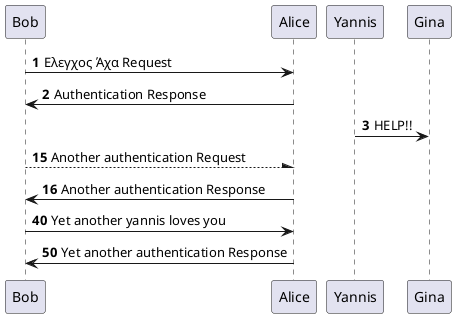 ﻿@startuml
autonumber
Bob -> Alice : Ελεγχος Άχα Request
Bob <- Alice : Authentication Response
Yannis -> Gina : HELP!!
autonumber 15
Bob --\ Alice : Another authentication Request
Bob <- Alice : Another authentication Response

autonumber 40 10
Bob -> Alice : Yet another yannis loves you
Bob <- Alice : Yet another authentication Response

@enduml